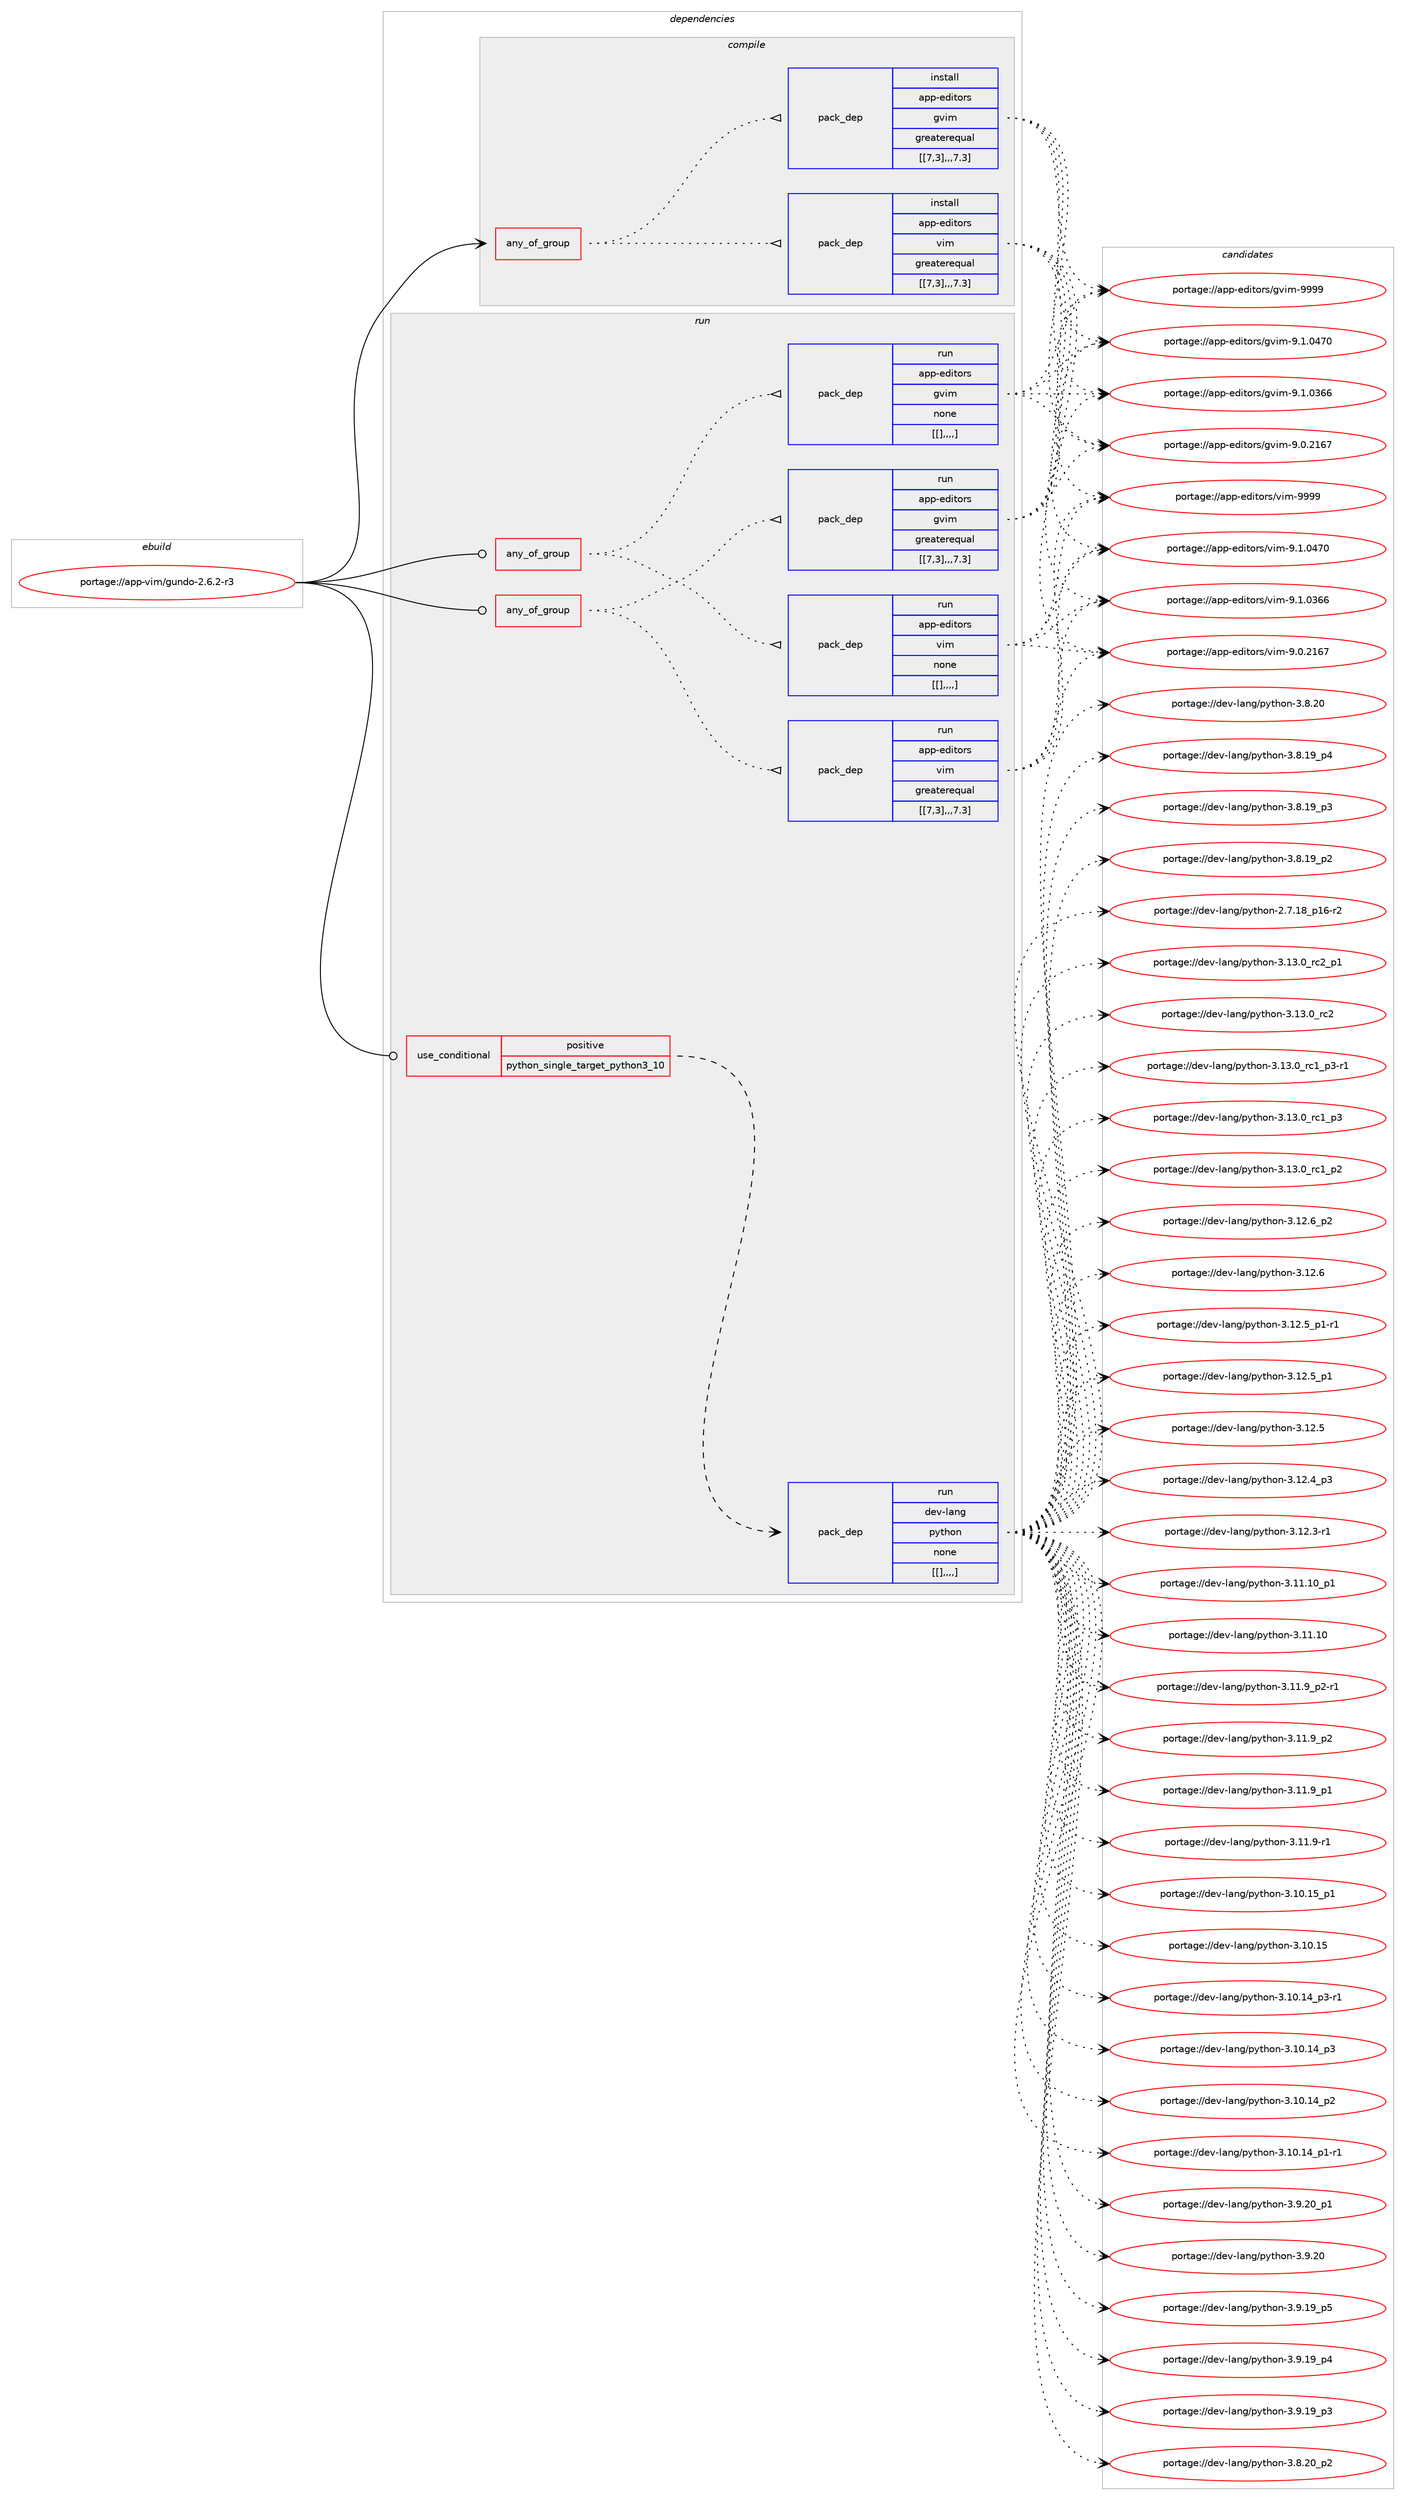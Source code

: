 digraph prolog {

# *************
# Graph options
# *************

newrank=true;
concentrate=true;
compound=true;
graph [rankdir=LR,fontname=Helvetica,fontsize=10,ranksep=1.5];#, ranksep=2.5, nodesep=0.2];
edge  [arrowhead=vee];
node  [fontname=Helvetica,fontsize=10];

# **********
# The ebuild
# **********

subgraph cluster_leftcol {
color=gray;
label=<<i>ebuild</i>>;
id [label="portage://app-vim/gundo-2.6.2-r3", color=red, width=4, href="../app-vim/gundo-2.6.2-r3.svg"];
}

# ****************
# The dependencies
# ****************

subgraph cluster_midcol {
color=gray;
label=<<i>dependencies</i>>;
subgraph cluster_compile {
fillcolor="#eeeeee";
style=filled;
label=<<i>compile</i>>;
subgraph any597 {
dependency61208 [label=<<TABLE BORDER="0" CELLBORDER="1" CELLSPACING="0" CELLPADDING="4"><TR><TD CELLPADDING="10">any_of_group</TD></TR></TABLE>>, shape=none, color=red];subgraph pack43934 {
dependency61209 [label=<<TABLE BORDER="0" CELLBORDER="1" CELLSPACING="0" CELLPADDING="4" WIDTH="220"><TR><TD ROWSPAN="6" CELLPADDING="30">pack_dep</TD></TR><TR><TD WIDTH="110">install</TD></TR><TR><TD>app-editors</TD></TR><TR><TD>vim</TD></TR><TR><TD>greaterequal</TD></TR><TR><TD>[[7,3],,,7.3]</TD></TR></TABLE>>, shape=none, color=blue];
}
dependency61208:e -> dependency61209:w [weight=20,style="dotted",arrowhead="oinv"];
subgraph pack43935 {
dependency61210 [label=<<TABLE BORDER="0" CELLBORDER="1" CELLSPACING="0" CELLPADDING="4" WIDTH="220"><TR><TD ROWSPAN="6" CELLPADDING="30">pack_dep</TD></TR><TR><TD WIDTH="110">install</TD></TR><TR><TD>app-editors</TD></TR><TR><TD>gvim</TD></TR><TR><TD>greaterequal</TD></TR><TR><TD>[[7,3],,,7.3]</TD></TR></TABLE>>, shape=none, color=blue];
}
dependency61208:e -> dependency61210:w [weight=20,style="dotted",arrowhead="oinv"];
}
id:e -> dependency61208:w [weight=20,style="solid",arrowhead="vee"];
}
subgraph cluster_compileandrun {
fillcolor="#eeeeee";
style=filled;
label=<<i>compile and run</i>>;
}
subgraph cluster_run {
fillcolor="#eeeeee";
style=filled;
label=<<i>run</i>>;
subgraph any598 {
dependency61211 [label=<<TABLE BORDER="0" CELLBORDER="1" CELLSPACING="0" CELLPADDING="4"><TR><TD CELLPADDING="10">any_of_group</TD></TR></TABLE>>, shape=none, color=red];subgraph pack43936 {
dependency61212 [label=<<TABLE BORDER="0" CELLBORDER="1" CELLSPACING="0" CELLPADDING="4" WIDTH="220"><TR><TD ROWSPAN="6" CELLPADDING="30">pack_dep</TD></TR><TR><TD WIDTH="110">run</TD></TR><TR><TD>app-editors</TD></TR><TR><TD>vim</TD></TR><TR><TD>greaterequal</TD></TR><TR><TD>[[7,3],,,7.3]</TD></TR></TABLE>>, shape=none, color=blue];
}
dependency61211:e -> dependency61212:w [weight=20,style="dotted",arrowhead="oinv"];
subgraph pack43937 {
dependency61213 [label=<<TABLE BORDER="0" CELLBORDER="1" CELLSPACING="0" CELLPADDING="4" WIDTH="220"><TR><TD ROWSPAN="6" CELLPADDING="30">pack_dep</TD></TR><TR><TD WIDTH="110">run</TD></TR><TR><TD>app-editors</TD></TR><TR><TD>gvim</TD></TR><TR><TD>greaterequal</TD></TR><TR><TD>[[7,3],,,7.3]</TD></TR></TABLE>>, shape=none, color=blue];
}
dependency61211:e -> dependency61213:w [weight=20,style="dotted",arrowhead="oinv"];
}
id:e -> dependency61211:w [weight=20,style="solid",arrowhead="odot"];
subgraph any599 {
dependency61214 [label=<<TABLE BORDER="0" CELLBORDER="1" CELLSPACING="0" CELLPADDING="4"><TR><TD CELLPADDING="10">any_of_group</TD></TR></TABLE>>, shape=none, color=red];subgraph pack43938 {
dependency61215 [label=<<TABLE BORDER="0" CELLBORDER="1" CELLSPACING="0" CELLPADDING="4" WIDTH="220"><TR><TD ROWSPAN="6" CELLPADDING="30">pack_dep</TD></TR><TR><TD WIDTH="110">run</TD></TR><TR><TD>app-editors</TD></TR><TR><TD>vim</TD></TR><TR><TD>none</TD></TR><TR><TD>[[],,,,]</TD></TR></TABLE>>, shape=none, color=blue];
}
dependency61214:e -> dependency61215:w [weight=20,style="dotted",arrowhead="oinv"];
subgraph pack43939 {
dependency61216 [label=<<TABLE BORDER="0" CELLBORDER="1" CELLSPACING="0" CELLPADDING="4" WIDTH="220"><TR><TD ROWSPAN="6" CELLPADDING="30">pack_dep</TD></TR><TR><TD WIDTH="110">run</TD></TR><TR><TD>app-editors</TD></TR><TR><TD>gvim</TD></TR><TR><TD>none</TD></TR><TR><TD>[[],,,,]</TD></TR></TABLE>>, shape=none, color=blue];
}
dependency61214:e -> dependency61216:w [weight=20,style="dotted",arrowhead="oinv"];
}
id:e -> dependency61214:w [weight=20,style="solid",arrowhead="odot"];
subgraph cond16608 {
dependency61217 [label=<<TABLE BORDER="0" CELLBORDER="1" CELLSPACING="0" CELLPADDING="4"><TR><TD ROWSPAN="3" CELLPADDING="10">use_conditional</TD></TR><TR><TD>positive</TD></TR><TR><TD>python_single_target_python3_10</TD></TR></TABLE>>, shape=none, color=red];
subgraph pack43940 {
dependency61218 [label=<<TABLE BORDER="0" CELLBORDER="1" CELLSPACING="0" CELLPADDING="4" WIDTH="220"><TR><TD ROWSPAN="6" CELLPADDING="30">pack_dep</TD></TR><TR><TD WIDTH="110">run</TD></TR><TR><TD>dev-lang</TD></TR><TR><TD>python</TD></TR><TR><TD>none</TD></TR><TR><TD>[[],,,,]</TD></TR></TABLE>>, shape=none, color=blue];
}
dependency61217:e -> dependency61218:w [weight=20,style="dashed",arrowhead="vee"];
}
id:e -> dependency61217:w [weight=20,style="solid",arrowhead="odot"];
}
}

# **************
# The candidates
# **************

subgraph cluster_choices {
rank=same;
color=gray;
label=<<i>candidates</i>>;

subgraph choice43934 {
color=black;
nodesep=1;
choice9711211245101100105116111114115471181051094557575757 [label="portage://app-editors/vim-9999", color=red, width=4,href="../app-editors/vim-9999.svg"];
choice971121124510110010511611111411547118105109455746494648525548 [label="portage://app-editors/vim-9.1.0470", color=red, width=4,href="../app-editors/vim-9.1.0470.svg"];
choice971121124510110010511611111411547118105109455746494648515454 [label="portage://app-editors/vim-9.1.0366", color=red, width=4,href="../app-editors/vim-9.1.0366.svg"];
choice971121124510110010511611111411547118105109455746484650495455 [label="portage://app-editors/vim-9.0.2167", color=red, width=4,href="../app-editors/vim-9.0.2167.svg"];
dependency61209:e -> choice9711211245101100105116111114115471181051094557575757:w [style=dotted,weight="100"];
dependency61209:e -> choice971121124510110010511611111411547118105109455746494648525548:w [style=dotted,weight="100"];
dependency61209:e -> choice971121124510110010511611111411547118105109455746494648515454:w [style=dotted,weight="100"];
dependency61209:e -> choice971121124510110010511611111411547118105109455746484650495455:w [style=dotted,weight="100"];
}
subgraph choice43935 {
color=black;
nodesep=1;
choice9711211245101100105116111114115471031181051094557575757 [label="portage://app-editors/gvim-9999", color=red, width=4,href="../app-editors/gvim-9999.svg"];
choice971121124510110010511611111411547103118105109455746494648525548 [label="portage://app-editors/gvim-9.1.0470", color=red, width=4,href="../app-editors/gvim-9.1.0470.svg"];
choice971121124510110010511611111411547103118105109455746494648515454 [label="portage://app-editors/gvim-9.1.0366", color=red, width=4,href="../app-editors/gvim-9.1.0366.svg"];
choice971121124510110010511611111411547103118105109455746484650495455 [label="portage://app-editors/gvim-9.0.2167", color=red, width=4,href="../app-editors/gvim-9.0.2167.svg"];
dependency61210:e -> choice9711211245101100105116111114115471031181051094557575757:w [style=dotted,weight="100"];
dependency61210:e -> choice971121124510110010511611111411547103118105109455746494648525548:w [style=dotted,weight="100"];
dependency61210:e -> choice971121124510110010511611111411547103118105109455746494648515454:w [style=dotted,weight="100"];
dependency61210:e -> choice971121124510110010511611111411547103118105109455746484650495455:w [style=dotted,weight="100"];
}
subgraph choice43936 {
color=black;
nodesep=1;
choice9711211245101100105116111114115471181051094557575757 [label="portage://app-editors/vim-9999", color=red, width=4,href="../app-editors/vim-9999.svg"];
choice971121124510110010511611111411547118105109455746494648525548 [label="portage://app-editors/vim-9.1.0470", color=red, width=4,href="../app-editors/vim-9.1.0470.svg"];
choice971121124510110010511611111411547118105109455746494648515454 [label="portage://app-editors/vim-9.1.0366", color=red, width=4,href="../app-editors/vim-9.1.0366.svg"];
choice971121124510110010511611111411547118105109455746484650495455 [label="portage://app-editors/vim-9.0.2167", color=red, width=4,href="../app-editors/vim-9.0.2167.svg"];
dependency61212:e -> choice9711211245101100105116111114115471181051094557575757:w [style=dotted,weight="100"];
dependency61212:e -> choice971121124510110010511611111411547118105109455746494648525548:w [style=dotted,weight="100"];
dependency61212:e -> choice971121124510110010511611111411547118105109455746494648515454:w [style=dotted,weight="100"];
dependency61212:e -> choice971121124510110010511611111411547118105109455746484650495455:w [style=dotted,weight="100"];
}
subgraph choice43937 {
color=black;
nodesep=1;
choice9711211245101100105116111114115471031181051094557575757 [label="portage://app-editors/gvim-9999", color=red, width=4,href="../app-editors/gvim-9999.svg"];
choice971121124510110010511611111411547103118105109455746494648525548 [label="portage://app-editors/gvim-9.1.0470", color=red, width=4,href="../app-editors/gvim-9.1.0470.svg"];
choice971121124510110010511611111411547103118105109455746494648515454 [label="portage://app-editors/gvim-9.1.0366", color=red, width=4,href="../app-editors/gvim-9.1.0366.svg"];
choice971121124510110010511611111411547103118105109455746484650495455 [label="portage://app-editors/gvim-9.0.2167", color=red, width=4,href="../app-editors/gvim-9.0.2167.svg"];
dependency61213:e -> choice9711211245101100105116111114115471031181051094557575757:w [style=dotted,weight="100"];
dependency61213:e -> choice971121124510110010511611111411547103118105109455746494648525548:w [style=dotted,weight="100"];
dependency61213:e -> choice971121124510110010511611111411547103118105109455746494648515454:w [style=dotted,weight="100"];
dependency61213:e -> choice971121124510110010511611111411547103118105109455746484650495455:w [style=dotted,weight="100"];
}
subgraph choice43938 {
color=black;
nodesep=1;
choice9711211245101100105116111114115471181051094557575757 [label="portage://app-editors/vim-9999", color=red, width=4,href="../app-editors/vim-9999.svg"];
choice971121124510110010511611111411547118105109455746494648525548 [label="portage://app-editors/vim-9.1.0470", color=red, width=4,href="../app-editors/vim-9.1.0470.svg"];
choice971121124510110010511611111411547118105109455746494648515454 [label="portage://app-editors/vim-9.1.0366", color=red, width=4,href="../app-editors/vim-9.1.0366.svg"];
choice971121124510110010511611111411547118105109455746484650495455 [label="portage://app-editors/vim-9.0.2167", color=red, width=4,href="../app-editors/vim-9.0.2167.svg"];
dependency61215:e -> choice9711211245101100105116111114115471181051094557575757:w [style=dotted,weight="100"];
dependency61215:e -> choice971121124510110010511611111411547118105109455746494648525548:w [style=dotted,weight="100"];
dependency61215:e -> choice971121124510110010511611111411547118105109455746494648515454:w [style=dotted,weight="100"];
dependency61215:e -> choice971121124510110010511611111411547118105109455746484650495455:w [style=dotted,weight="100"];
}
subgraph choice43939 {
color=black;
nodesep=1;
choice9711211245101100105116111114115471031181051094557575757 [label="portage://app-editors/gvim-9999", color=red, width=4,href="../app-editors/gvim-9999.svg"];
choice971121124510110010511611111411547103118105109455746494648525548 [label="portage://app-editors/gvim-9.1.0470", color=red, width=4,href="../app-editors/gvim-9.1.0470.svg"];
choice971121124510110010511611111411547103118105109455746494648515454 [label="portage://app-editors/gvim-9.1.0366", color=red, width=4,href="../app-editors/gvim-9.1.0366.svg"];
choice971121124510110010511611111411547103118105109455746484650495455 [label="portage://app-editors/gvim-9.0.2167", color=red, width=4,href="../app-editors/gvim-9.0.2167.svg"];
dependency61216:e -> choice9711211245101100105116111114115471031181051094557575757:w [style=dotted,weight="100"];
dependency61216:e -> choice971121124510110010511611111411547103118105109455746494648525548:w [style=dotted,weight="100"];
dependency61216:e -> choice971121124510110010511611111411547103118105109455746494648515454:w [style=dotted,weight="100"];
dependency61216:e -> choice971121124510110010511611111411547103118105109455746484650495455:w [style=dotted,weight="100"];
}
subgraph choice43940 {
color=black;
nodesep=1;
choice100101118451089711010347112121116104111110455146495146489511499509511249 [label="portage://dev-lang/python-3.13.0_rc2_p1", color=red, width=4,href="../dev-lang/python-3.13.0_rc2_p1.svg"];
choice10010111845108971101034711212111610411111045514649514648951149950 [label="portage://dev-lang/python-3.13.0_rc2", color=red, width=4,href="../dev-lang/python-3.13.0_rc2.svg"];
choice1001011184510897110103471121211161041111104551464951464895114994995112514511449 [label="portage://dev-lang/python-3.13.0_rc1_p3-r1", color=red, width=4,href="../dev-lang/python-3.13.0_rc1_p3-r1.svg"];
choice100101118451089711010347112121116104111110455146495146489511499499511251 [label="portage://dev-lang/python-3.13.0_rc1_p3", color=red, width=4,href="../dev-lang/python-3.13.0_rc1_p3.svg"];
choice100101118451089711010347112121116104111110455146495146489511499499511250 [label="portage://dev-lang/python-3.13.0_rc1_p2", color=red, width=4,href="../dev-lang/python-3.13.0_rc1_p2.svg"];
choice100101118451089711010347112121116104111110455146495046549511250 [label="portage://dev-lang/python-3.12.6_p2", color=red, width=4,href="../dev-lang/python-3.12.6_p2.svg"];
choice10010111845108971101034711212111610411111045514649504654 [label="portage://dev-lang/python-3.12.6", color=red, width=4,href="../dev-lang/python-3.12.6.svg"];
choice1001011184510897110103471121211161041111104551464950465395112494511449 [label="portage://dev-lang/python-3.12.5_p1-r1", color=red, width=4,href="../dev-lang/python-3.12.5_p1-r1.svg"];
choice100101118451089711010347112121116104111110455146495046539511249 [label="portage://dev-lang/python-3.12.5_p1", color=red, width=4,href="../dev-lang/python-3.12.5_p1.svg"];
choice10010111845108971101034711212111610411111045514649504653 [label="portage://dev-lang/python-3.12.5", color=red, width=4,href="../dev-lang/python-3.12.5.svg"];
choice100101118451089711010347112121116104111110455146495046529511251 [label="portage://dev-lang/python-3.12.4_p3", color=red, width=4,href="../dev-lang/python-3.12.4_p3.svg"];
choice100101118451089711010347112121116104111110455146495046514511449 [label="portage://dev-lang/python-3.12.3-r1", color=red, width=4,href="../dev-lang/python-3.12.3-r1.svg"];
choice10010111845108971101034711212111610411111045514649494649489511249 [label="portage://dev-lang/python-3.11.10_p1", color=red, width=4,href="../dev-lang/python-3.11.10_p1.svg"];
choice1001011184510897110103471121211161041111104551464949464948 [label="portage://dev-lang/python-3.11.10", color=red, width=4,href="../dev-lang/python-3.11.10.svg"];
choice1001011184510897110103471121211161041111104551464949465795112504511449 [label="portage://dev-lang/python-3.11.9_p2-r1", color=red, width=4,href="../dev-lang/python-3.11.9_p2-r1.svg"];
choice100101118451089711010347112121116104111110455146494946579511250 [label="portage://dev-lang/python-3.11.9_p2", color=red, width=4,href="../dev-lang/python-3.11.9_p2.svg"];
choice100101118451089711010347112121116104111110455146494946579511249 [label="portage://dev-lang/python-3.11.9_p1", color=red, width=4,href="../dev-lang/python-3.11.9_p1.svg"];
choice100101118451089711010347112121116104111110455146494946574511449 [label="portage://dev-lang/python-3.11.9-r1", color=red, width=4,href="../dev-lang/python-3.11.9-r1.svg"];
choice10010111845108971101034711212111610411111045514649484649539511249 [label="portage://dev-lang/python-3.10.15_p1", color=red, width=4,href="../dev-lang/python-3.10.15_p1.svg"];
choice1001011184510897110103471121211161041111104551464948464953 [label="portage://dev-lang/python-3.10.15", color=red, width=4,href="../dev-lang/python-3.10.15.svg"];
choice100101118451089711010347112121116104111110455146494846495295112514511449 [label="portage://dev-lang/python-3.10.14_p3-r1", color=red, width=4,href="../dev-lang/python-3.10.14_p3-r1.svg"];
choice10010111845108971101034711212111610411111045514649484649529511251 [label="portage://dev-lang/python-3.10.14_p3", color=red, width=4,href="../dev-lang/python-3.10.14_p3.svg"];
choice10010111845108971101034711212111610411111045514649484649529511250 [label="portage://dev-lang/python-3.10.14_p2", color=red, width=4,href="../dev-lang/python-3.10.14_p2.svg"];
choice100101118451089711010347112121116104111110455146494846495295112494511449 [label="portage://dev-lang/python-3.10.14_p1-r1", color=red, width=4,href="../dev-lang/python-3.10.14_p1-r1.svg"];
choice100101118451089711010347112121116104111110455146574650489511249 [label="portage://dev-lang/python-3.9.20_p1", color=red, width=4,href="../dev-lang/python-3.9.20_p1.svg"];
choice10010111845108971101034711212111610411111045514657465048 [label="portage://dev-lang/python-3.9.20", color=red, width=4,href="../dev-lang/python-3.9.20.svg"];
choice100101118451089711010347112121116104111110455146574649579511253 [label="portage://dev-lang/python-3.9.19_p5", color=red, width=4,href="../dev-lang/python-3.9.19_p5.svg"];
choice100101118451089711010347112121116104111110455146574649579511252 [label="portage://dev-lang/python-3.9.19_p4", color=red, width=4,href="../dev-lang/python-3.9.19_p4.svg"];
choice100101118451089711010347112121116104111110455146574649579511251 [label="portage://dev-lang/python-3.9.19_p3", color=red, width=4,href="../dev-lang/python-3.9.19_p3.svg"];
choice100101118451089711010347112121116104111110455146564650489511250 [label="portage://dev-lang/python-3.8.20_p2", color=red, width=4,href="../dev-lang/python-3.8.20_p2.svg"];
choice10010111845108971101034711212111610411111045514656465048 [label="portage://dev-lang/python-3.8.20", color=red, width=4,href="../dev-lang/python-3.8.20.svg"];
choice100101118451089711010347112121116104111110455146564649579511252 [label="portage://dev-lang/python-3.8.19_p4", color=red, width=4,href="../dev-lang/python-3.8.19_p4.svg"];
choice100101118451089711010347112121116104111110455146564649579511251 [label="portage://dev-lang/python-3.8.19_p3", color=red, width=4,href="../dev-lang/python-3.8.19_p3.svg"];
choice100101118451089711010347112121116104111110455146564649579511250 [label="portage://dev-lang/python-3.8.19_p2", color=red, width=4,href="../dev-lang/python-3.8.19_p2.svg"];
choice100101118451089711010347112121116104111110455046554649569511249544511450 [label="portage://dev-lang/python-2.7.18_p16-r2", color=red, width=4,href="../dev-lang/python-2.7.18_p16-r2.svg"];
dependency61218:e -> choice100101118451089711010347112121116104111110455146495146489511499509511249:w [style=dotted,weight="100"];
dependency61218:e -> choice10010111845108971101034711212111610411111045514649514648951149950:w [style=dotted,weight="100"];
dependency61218:e -> choice1001011184510897110103471121211161041111104551464951464895114994995112514511449:w [style=dotted,weight="100"];
dependency61218:e -> choice100101118451089711010347112121116104111110455146495146489511499499511251:w [style=dotted,weight="100"];
dependency61218:e -> choice100101118451089711010347112121116104111110455146495146489511499499511250:w [style=dotted,weight="100"];
dependency61218:e -> choice100101118451089711010347112121116104111110455146495046549511250:w [style=dotted,weight="100"];
dependency61218:e -> choice10010111845108971101034711212111610411111045514649504654:w [style=dotted,weight="100"];
dependency61218:e -> choice1001011184510897110103471121211161041111104551464950465395112494511449:w [style=dotted,weight="100"];
dependency61218:e -> choice100101118451089711010347112121116104111110455146495046539511249:w [style=dotted,weight="100"];
dependency61218:e -> choice10010111845108971101034711212111610411111045514649504653:w [style=dotted,weight="100"];
dependency61218:e -> choice100101118451089711010347112121116104111110455146495046529511251:w [style=dotted,weight="100"];
dependency61218:e -> choice100101118451089711010347112121116104111110455146495046514511449:w [style=dotted,weight="100"];
dependency61218:e -> choice10010111845108971101034711212111610411111045514649494649489511249:w [style=dotted,weight="100"];
dependency61218:e -> choice1001011184510897110103471121211161041111104551464949464948:w [style=dotted,weight="100"];
dependency61218:e -> choice1001011184510897110103471121211161041111104551464949465795112504511449:w [style=dotted,weight="100"];
dependency61218:e -> choice100101118451089711010347112121116104111110455146494946579511250:w [style=dotted,weight="100"];
dependency61218:e -> choice100101118451089711010347112121116104111110455146494946579511249:w [style=dotted,weight="100"];
dependency61218:e -> choice100101118451089711010347112121116104111110455146494946574511449:w [style=dotted,weight="100"];
dependency61218:e -> choice10010111845108971101034711212111610411111045514649484649539511249:w [style=dotted,weight="100"];
dependency61218:e -> choice1001011184510897110103471121211161041111104551464948464953:w [style=dotted,weight="100"];
dependency61218:e -> choice100101118451089711010347112121116104111110455146494846495295112514511449:w [style=dotted,weight="100"];
dependency61218:e -> choice10010111845108971101034711212111610411111045514649484649529511251:w [style=dotted,weight="100"];
dependency61218:e -> choice10010111845108971101034711212111610411111045514649484649529511250:w [style=dotted,weight="100"];
dependency61218:e -> choice100101118451089711010347112121116104111110455146494846495295112494511449:w [style=dotted,weight="100"];
dependency61218:e -> choice100101118451089711010347112121116104111110455146574650489511249:w [style=dotted,weight="100"];
dependency61218:e -> choice10010111845108971101034711212111610411111045514657465048:w [style=dotted,weight="100"];
dependency61218:e -> choice100101118451089711010347112121116104111110455146574649579511253:w [style=dotted,weight="100"];
dependency61218:e -> choice100101118451089711010347112121116104111110455146574649579511252:w [style=dotted,weight="100"];
dependency61218:e -> choice100101118451089711010347112121116104111110455146574649579511251:w [style=dotted,weight="100"];
dependency61218:e -> choice100101118451089711010347112121116104111110455146564650489511250:w [style=dotted,weight="100"];
dependency61218:e -> choice10010111845108971101034711212111610411111045514656465048:w [style=dotted,weight="100"];
dependency61218:e -> choice100101118451089711010347112121116104111110455146564649579511252:w [style=dotted,weight="100"];
dependency61218:e -> choice100101118451089711010347112121116104111110455146564649579511251:w [style=dotted,weight="100"];
dependency61218:e -> choice100101118451089711010347112121116104111110455146564649579511250:w [style=dotted,weight="100"];
dependency61218:e -> choice100101118451089711010347112121116104111110455046554649569511249544511450:w [style=dotted,weight="100"];
}
}

}
